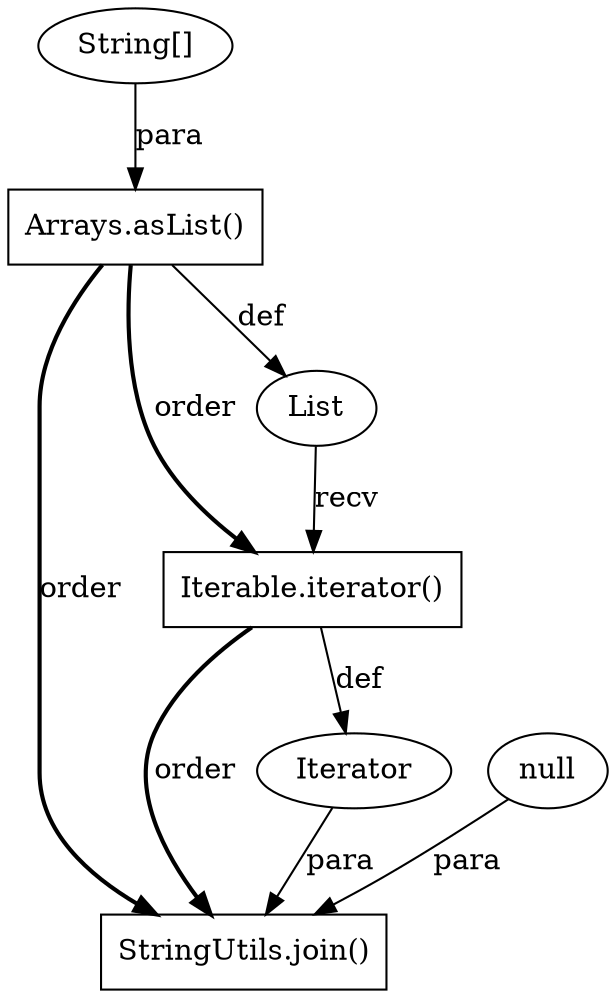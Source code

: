 digraph "AUG" {

  1 [ label="StringUtils.join()" shape="box" ];
  2 [ label="Iterator" shape="ellipse" ];
  3 [ label="Iterable.iterator()" shape="box" ];
  4 [ label="List" shape="ellipse" ];
  5 [ label="Arrays.asList()" shape="box" ];
  6 [ label="String[]" shape="ellipse" ];
  7 [ label="null" shape="ellipse" ];
  7 -> 1 [ label="para" style="solid" ];
  3 -> 1 [ label="order" style="bold" ];
  5 -> 1 [ label="order" style="bold" ];
  2 -> 1 [ label="para" style="solid" ];
  3 -> 2 [ label="def" style="solid" ];
  5 -> 3 [ label="order" style="bold" ];
  4 -> 3 [ label="recv" style="solid" ];
  5 -> 4 [ label="def" style="solid" ];
  6 -> 5 [ label="para" style="solid" ];
}
